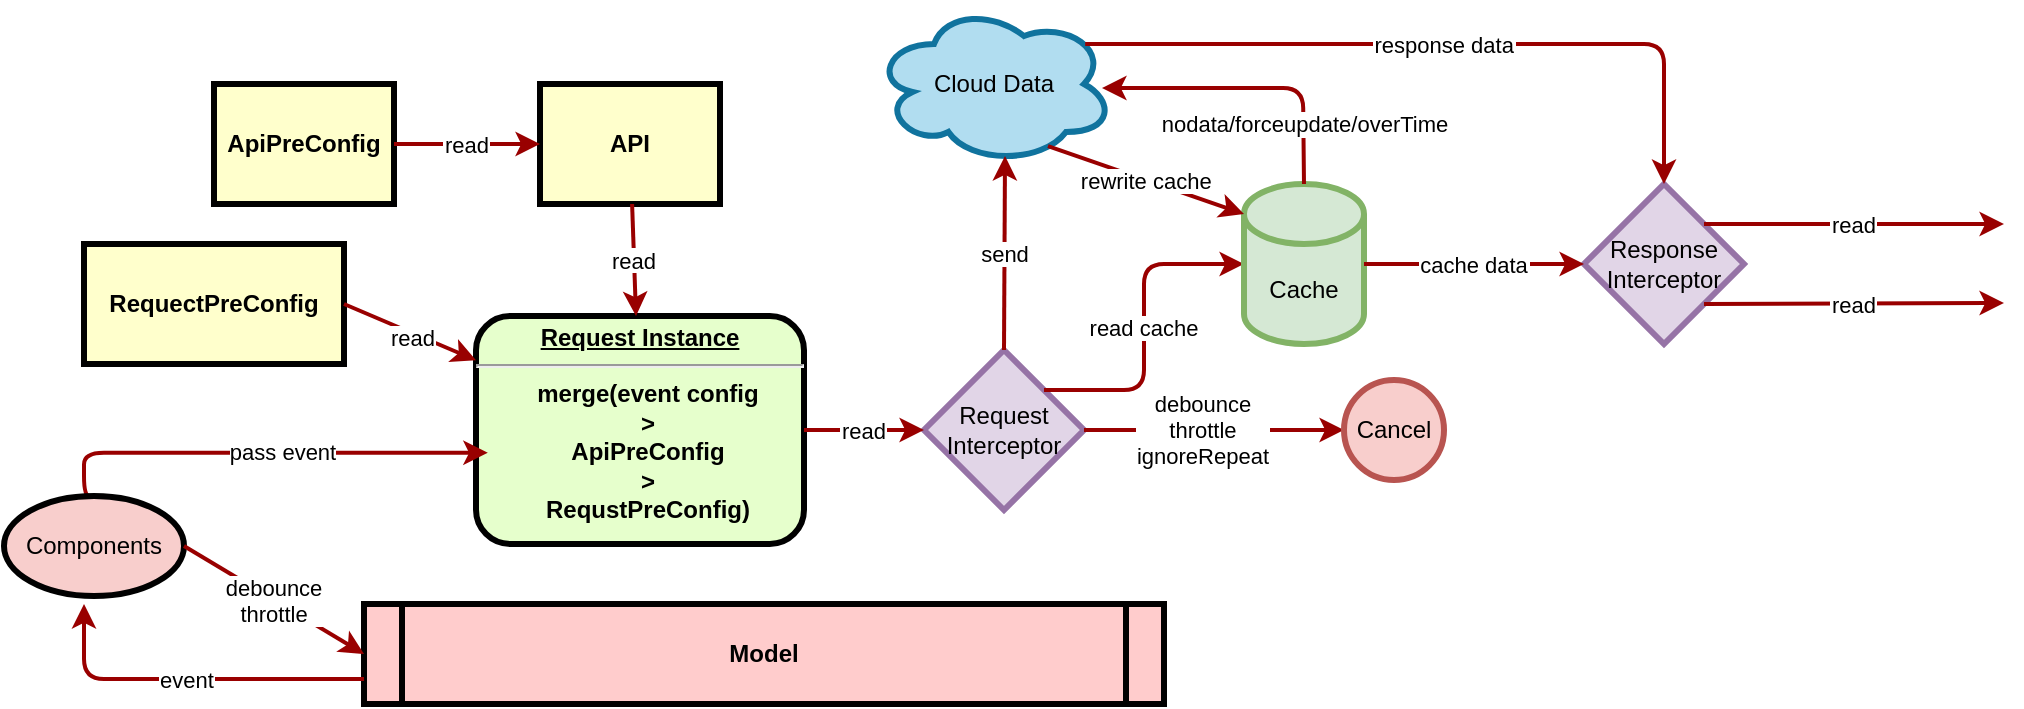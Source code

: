 <mxfile version="20.4.0" type="github">
  <diagram name="Page-1" id="c7558073-3199-34d8-9f00-42111426c3f3">
    <mxGraphModel dx="1844" dy="691" grid="1" gridSize="10" guides="1" tooltips="1" connect="1" arrows="1" fold="1" page="1" pageScale="1" pageWidth="826" pageHeight="1169" background="none" math="0" shadow="0">
      <root>
        <mxCell id="0" />
        <mxCell id="1" parent="0" />
        <mxCell id="2" value="&lt;p style=&quot;margin: 0px; margin-top: 4px; text-align: center; text-decoration: underline;&quot;&gt;&lt;strong&gt;Request Instance&lt;br&gt;&lt;/strong&gt;&lt;/p&gt;&lt;hr&gt;&lt;p style=&quot;margin: 0px; margin-left: 8px;&quot;&gt;merge(event config&lt;/p&gt;&lt;p style=&quot;margin: 0px; margin-left: 8px;&quot;&gt;&amp;gt;&lt;/p&gt;&lt;p style=&quot;margin: 0px; margin-left: 8px;&quot;&gt;ApiPreConfig&lt;/p&gt;&lt;p style=&quot;margin: 0px; margin-left: 8px;&quot;&gt;&amp;gt;&lt;/p&gt;&lt;p style=&quot;margin: 0px; margin-left: 8px;&quot;&gt;RequstPreConfig)&lt;/p&gt;" style="verticalAlign=middle;align=center;overflow=fill;fontSize=12;fontFamily=Helvetica;html=1;rounded=1;fontStyle=1;strokeWidth=3;fillColor=#E6FFCC" parent="1" vertex="1">
          <mxGeometry x="236" y="236" width="164" height="114" as="geometry" />
        </mxCell>
        <mxCell id="3" value="API" style="whiteSpace=wrap;align=center;verticalAlign=middle;fontStyle=1;strokeWidth=3;fillColor=#FFFFCC" parent="1" vertex="1">
          <mxGeometry x="268" y="120" width="90" height="60" as="geometry" />
        </mxCell>
        <mxCell id="4" value="RequectPreConfig" style="whiteSpace=wrap;align=center;verticalAlign=middle;fontStyle=1;strokeWidth=3;fillColor=#FFFFCC" parent="1" vertex="1">
          <mxGeometry x="40" y="200" width="130" height="60" as="geometry" />
        </mxCell>
        <mxCell id="5" value="Model" style="shape=process;whiteSpace=wrap;align=center;verticalAlign=middle;size=0.048;fontStyle=1;strokeWidth=3;fillColor=#FFCCCC" parent="1" vertex="1">
          <mxGeometry x="180.0" y="380" width="400" height="50" as="geometry" />
        </mxCell>
        <mxCell id="36" value="read" style="edgeStyle=none;noEdgeStyle=1;strokeColor=#990000;strokeWidth=2" parent="1" source="3" target="2" edge="1">
          <mxGeometry width="100" height="100" relative="1" as="geometry">
            <mxPoint x="20" y="250" as="sourcePoint" />
            <mxPoint x="120" y="150" as="targetPoint" />
          </mxGeometry>
        </mxCell>
        <mxCell id="37" value="" style="edgeStyle=none;noEdgeStyle=1;strokeColor=#990000;strokeWidth=2;exitX=1;exitY=0.5;exitDx=0;exitDy=0;" parent="1" source="4" target="2" edge="1">
          <mxGeometry width="100" height="100" relative="1" as="geometry">
            <mxPoint x="280" y="190" as="sourcePoint" />
            <mxPoint x="380" y="90" as="targetPoint" />
          </mxGeometry>
        </mxCell>
        <mxCell id="rrOKCi3tNWYkQAfNOxic-113" value="read" style="edgeLabel;html=1;align=center;verticalAlign=middle;resizable=0;points=[];" vertex="1" connectable="0" parent="37">
          <mxGeometry x="0.026" y="-2" relative="1" as="geometry">
            <mxPoint as="offset" />
          </mxGeometry>
        </mxCell>
        <mxCell id="55" value="" style="edgeStyle=elbowEdgeStyle;elbow=horizontal;strokeColor=#990000;strokeWidth=2;exitX=0.5;exitY=0;exitDx=0;exitDy=0;entryX=0.036;entryY=0.6;entryDx=0;entryDy=0;entryPerimeter=0;" parent="1" source="rrOKCi3tNWYkQAfNOxic-105" target="2" edge="1">
          <mxGeometry width="100" height="100" relative="1" as="geometry">
            <mxPoint x="20" y="390" as="sourcePoint" />
            <mxPoint x="150" y="430" as="targetPoint" />
            <Array as="points">
              <mxPoint x="40" y="310" />
              <mxPoint y="300" />
              <mxPoint x="-5" y="360" />
              <mxPoint x="30" y="400" />
              <mxPoint x="260" y="370" />
            </Array>
          </mxGeometry>
        </mxCell>
        <mxCell id="rrOKCi3tNWYkQAfNOxic-112" value="pass event" style="edgeLabel;html=1;align=center;verticalAlign=middle;resizable=0;points=[];" vertex="1" connectable="0" parent="55">
          <mxGeometry x="0.094" y="1" relative="1" as="geometry">
            <mxPoint as="offset" />
          </mxGeometry>
        </mxCell>
        <mxCell id="rrOKCi3tNWYkQAfNOxic-97" value="ApiPreConfig" style="whiteSpace=wrap;align=center;verticalAlign=middle;fontStyle=1;strokeWidth=3;fillColor=#FFFFCC" vertex="1" parent="1">
          <mxGeometry x="105" y="120" width="90" height="60" as="geometry" />
        </mxCell>
        <mxCell id="rrOKCi3tNWYkQAfNOxic-101" value="read" style="edgeStyle=none;noEdgeStyle=1;strokeColor=#990000;strokeWidth=2;exitX=1;exitY=0.5;exitDx=0;exitDy=0;entryX=0;entryY=0.5;entryDx=0;entryDy=0;" edge="1" parent="1" source="rrOKCi3tNWYkQAfNOxic-97" target="3">
          <mxGeometry width="100" height="100" relative="1" as="geometry">
            <mxPoint x="210" y="160" as="sourcePoint" />
            <mxPoint x="240" y="160" as="targetPoint" />
          </mxGeometry>
        </mxCell>
        <mxCell id="rrOKCi3tNWYkQAfNOxic-105" value="Components" style="ellipse;whiteSpace=wrap;html=1;strokeWidth=3;fillColor=#f8cecc;strokeColor=#000000;" vertex="1" parent="1">
          <mxGeometry y="326" width="90" height="50" as="geometry" />
        </mxCell>
        <mxCell id="rrOKCi3tNWYkQAfNOxic-106" value="event" style="edgeStyle=elbowEdgeStyle;elbow=horizontal;strokeColor=#990000;strokeWidth=2;exitX=0;exitY=0.75;exitDx=0;exitDy=0;" edge="1" parent="1" source="5">
          <mxGeometry width="100" height="100" relative="1" as="geometry">
            <mxPoint x="200" y="470" as="sourcePoint" />
            <mxPoint x="40" y="380" as="targetPoint" />
            <Array as="points">
              <mxPoint x="40" y="410" />
              <mxPoint y="410" />
              <mxPoint y="425" />
              <mxPoint x="-10" y="420" />
              <mxPoint x="65" y="440" />
              <mxPoint x="115" y="400" />
              <mxPoint x="155" y="390" />
            </Array>
          </mxGeometry>
        </mxCell>
        <mxCell id="rrOKCi3tNWYkQAfNOxic-108" value="debounce&#xa;throttle" style="edgeStyle=none;noEdgeStyle=1;strokeColor=#990000;strokeWidth=2;exitX=1;exitY=0.5;exitDx=0;exitDy=0;entryX=0;entryY=0.5;entryDx=0;entryDy=0;" edge="1" parent="1" source="rrOKCi3tNWYkQAfNOxic-105" target="5">
          <mxGeometry width="100" height="100" relative="1" as="geometry">
            <mxPoint x="110" y="424.5" as="sourcePoint" />
            <mxPoint x="161" y="424.5" as="targetPoint" />
          </mxGeometry>
        </mxCell>
        <mxCell id="rrOKCi3tNWYkQAfNOxic-115" value="Cloud Data" style="ellipse;shape=cloud;whiteSpace=wrap;html=1;strokeColor=#10739e;strokeWidth=3;fillColor=#b1ddf0;" vertex="1" parent="1">
          <mxGeometry x="435" y="80" width="120" height="80" as="geometry" />
        </mxCell>
        <mxCell id="rrOKCi3tNWYkQAfNOxic-118" value="Request&lt;br&gt;Interceptor" style="rhombus;whiteSpace=wrap;html=1;strokeColor=#9673a6;strokeWidth=3;fillColor=#e1d5e7;" vertex="1" parent="1">
          <mxGeometry x="460" y="253" width="80" height="80" as="geometry" />
        </mxCell>
        <mxCell id="rrOKCi3tNWYkQAfNOxic-119" value="read" style="edgeStyle=none;noEdgeStyle=1;strokeColor=#990000;strokeWidth=2;entryX=0;entryY=0.5;entryDx=0;entryDy=0;" edge="1" parent="1" target="rrOKCi3tNWYkQAfNOxic-118">
          <mxGeometry width="100" height="100" relative="1" as="geometry">
            <mxPoint x="400" y="293" as="sourcePoint" />
            <mxPoint x="473" y="292.5" as="targetPoint" />
          </mxGeometry>
        </mxCell>
        <mxCell id="rrOKCi3tNWYkQAfNOxic-121" value="send" style="edgeStyle=elbowEdgeStyle;elbow=horizontal;strokeColor=#990000;strokeWidth=2;exitX=0.5;exitY=0;exitDx=0;exitDy=0;entryX=0.55;entryY=0.95;entryDx=0;entryDy=0;entryPerimeter=0;" edge="1" parent="1" source="rrOKCi3tNWYkQAfNOxic-118" target="rrOKCi3tNWYkQAfNOxic-115">
          <mxGeometry width="100" height="100" relative="1" as="geometry">
            <mxPoint x="501" y="250" as="sourcePoint" />
            <mxPoint x="501" y="180" as="targetPoint" />
            <Array as="points">
              <mxPoint x="500.5" y="220" />
            </Array>
          </mxGeometry>
        </mxCell>
        <mxCell id="rrOKCi3tNWYkQAfNOxic-123" value="" style="edgeStyle=elbowEdgeStyle;elbow=horizontal;strokeColor=#990000;strokeWidth=2;exitX=1;exitY=0.5;exitDx=0;exitDy=0;entryX=0;entryY=0.5;entryDx=0;entryDy=0;" edge="1" parent="1" source="rrOKCi3tNWYkQAfNOxic-118" target="rrOKCi3tNWYkQAfNOxic-125">
          <mxGeometry width="100" height="100" relative="1" as="geometry">
            <mxPoint x="610" y="270" as="sourcePoint" />
            <mxPoint x="660" y="293" as="targetPoint" />
            <Array as="points">
              <mxPoint x="610" y="310" />
            </Array>
          </mxGeometry>
        </mxCell>
        <mxCell id="rrOKCi3tNWYkQAfNOxic-124" value="debounce&lt;br&gt;throttle&lt;br&gt;ignoreRepeat" style="edgeLabel;html=1;align=center;verticalAlign=middle;resizable=0;points=[];" vertex="1" connectable="0" parent="rrOKCi3tNWYkQAfNOxic-123">
          <mxGeometry x="-0.091" y="1" relative="1" as="geometry">
            <mxPoint y="1" as="offset" />
          </mxGeometry>
        </mxCell>
        <mxCell id="rrOKCi3tNWYkQAfNOxic-125" value="Cancel" style="ellipse;whiteSpace=wrap;html=1;aspect=fixed;strokeColor=#b85450;strokeWidth=3;fillColor=#f8cecc;" vertex="1" parent="1">
          <mxGeometry x="670" y="268" width="50" height="50" as="geometry" />
        </mxCell>
        <mxCell id="rrOKCi3tNWYkQAfNOxic-126" value="read cache" style="edgeStyle=elbowEdgeStyle;elbow=horizontal;strokeColor=#990000;strokeWidth=2;exitX=1;exitY=0;exitDx=0;exitDy=0;entryX=0;entryY=0.5;entryDx=0;entryDy=0;entryPerimeter=0;" edge="1" parent="1" source="rrOKCi3tNWYkQAfNOxic-118" target="rrOKCi3tNWYkQAfNOxic-127">
          <mxGeometry width="100" height="100" relative="1" as="geometry">
            <mxPoint x="560" y="218" as="sourcePoint" />
            <mxPoint x="610" y="210" as="targetPoint" />
            <Array as="points">
              <mxPoint x="570" y="240" />
              <mxPoint x="610" y="250" />
              <mxPoint x="550" y="270" />
              <mxPoint x="570" y="260" />
            </Array>
          </mxGeometry>
        </mxCell>
        <mxCell id="rrOKCi3tNWYkQAfNOxic-127" value="Cache" style="shape=cylinder3;whiteSpace=wrap;html=1;boundedLbl=1;backgroundOutline=1;size=15;strokeColor=#82b366;strokeWidth=3;fillColor=#d5e8d4;" vertex="1" parent="1">
          <mxGeometry x="620" y="170" width="60" height="80" as="geometry" />
        </mxCell>
        <mxCell id="rrOKCi3tNWYkQAfNOxic-128" value="Response&lt;br&gt;Interceptor" style="rhombus;whiteSpace=wrap;html=1;strokeColor=#9673a6;strokeWidth=3;fillColor=#e1d5e7;" vertex="1" parent="1">
          <mxGeometry x="790" y="170" width="80" height="80" as="geometry" />
        </mxCell>
        <mxCell id="rrOKCi3tNWYkQAfNOxic-129" value="" style="edgeStyle=elbowEdgeStyle;elbow=horizontal;strokeColor=#990000;strokeWidth=2;entryX=0.95;entryY=0.525;entryDx=0;entryDy=0;entryPerimeter=0;exitX=0.5;exitY=0;exitDx=0;exitDy=0;exitPerimeter=0;" edge="1" parent="1" source="rrOKCi3tNWYkQAfNOxic-127" target="rrOKCi3tNWYkQAfNOxic-115">
          <mxGeometry width="100" height="100" relative="1" as="geometry">
            <mxPoint x="650" y="160" as="sourcePoint" />
            <mxPoint x="649.5" y="109.965" as="targetPoint" />
            <Array as="points">
              <mxPoint x="649.5" y="150" />
            </Array>
          </mxGeometry>
        </mxCell>
        <mxCell id="rrOKCi3tNWYkQAfNOxic-130" value="nodata/forceupdate/overTime" style="edgeLabel;html=1;align=center;verticalAlign=middle;resizable=0;points=[];" vertex="1" connectable="0" parent="rrOKCi3tNWYkQAfNOxic-129">
          <mxGeometry x="0.453" relative="1" as="geometry">
            <mxPoint x="60" y="18" as="offset" />
          </mxGeometry>
        </mxCell>
        <mxCell id="rrOKCi3tNWYkQAfNOxic-133" value="cache data" style="edgeStyle=none;noEdgeStyle=1;strokeColor=#990000;strokeWidth=2;exitX=1;exitY=0.5;exitDx=0;exitDy=0;exitPerimeter=0;entryX=0;entryY=0.5;entryDx=0;entryDy=0;" edge="1" parent="1" source="rrOKCi3tNWYkQAfNOxic-127" target="rrOKCi3tNWYkQAfNOxic-128">
          <mxGeometry width="100" height="100" relative="1" as="geometry">
            <mxPoint x="690" y="210" as="sourcePoint" />
            <mxPoint x="730" y="210" as="targetPoint" />
          </mxGeometry>
        </mxCell>
        <mxCell id="rrOKCi3tNWYkQAfNOxic-135" value="response data" style="edgeStyle=none;noEdgeStyle=1;strokeColor=#990000;strokeWidth=2;exitX=0.88;exitY=0.25;exitDx=0;exitDy=0;exitPerimeter=0;entryX=0.5;entryY=0;entryDx=0;entryDy=0;" edge="1" parent="1" source="rrOKCi3tNWYkQAfNOxic-115" target="rrOKCi3tNWYkQAfNOxic-128">
          <mxGeometry width="100" height="100" relative="1" as="geometry">
            <mxPoint x="575" y="50" as="sourcePoint" />
            <mxPoint x="830" y="120" as="targetPoint" />
            <Array as="points">
              <mxPoint x="830" y="100" />
              <mxPoint x="830" y="120" />
            </Array>
          </mxGeometry>
        </mxCell>
        <mxCell id="rrOKCi3tNWYkQAfNOxic-136" value="read" style="edgeStyle=none;noEdgeStyle=1;strokeColor=#990000;strokeWidth=2;exitX=1;exitY=0;exitDx=0;exitDy=0;" edge="1" parent="1" source="rrOKCi3tNWYkQAfNOxic-128">
          <mxGeometry width="100" height="100" relative="1" as="geometry">
            <mxPoint x="850" y="190" as="sourcePoint" />
            <mxPoint x="1000" y="190" as="targetPoint" />
          </mxGeometry>
        </mxCell>
        <mxCell id="rrOKCi3tNWYkQAfNOxic-137" value="read" style="edgeStyle=none;noEdgeStyle=1;strokeColor=#990000;strokeWidth=2;exitX=1;exitY=1;exitDx=0;exitDy=0;" edge="1" parent="1" source="rrOKCi3tNWYkQAfNOxic-128">
          <mxGeometry width="100" height="100" relative="1" as="geometry">
            <mxPoint x="850" y="229.5" as="sourcePoint" />
            <mxPoint x="1000" y="229.5" as="targetPoint" />
          </mxGeometry>
        </mxCell>
        <mxCell id="rrOKCi3tNWYkQAfNOxic-138" value="rewrite cache" style="edgeStyle=none;noEdgeStyle=1;strokeColor=#990000;strokeWidth=2;exitX=0.725;exitY=0.888;exitDx=0;exitDy=0;exitPerimeter=0;entryX=0;entryY=0;entryDx=0;entryDy=15;entryPerimeter=0;" edge="1" parent="1" source="rrOKCi3tNWYkQAfNOxic-115" target="rrOKCi3tNWYkQAfNOxic-127">
          <mxGeometry width="100" height="100" relative="1" as="geometry">
            <mxPoint x="520" y="169.5" as="sourcePoint" />
            <mxPoint x="610" y="180" as="targetPoint" />
          </mxGeometry>
        </mxCell>
      </root>
    </mxGraphModel>
  </diagram>
</mxfile>
